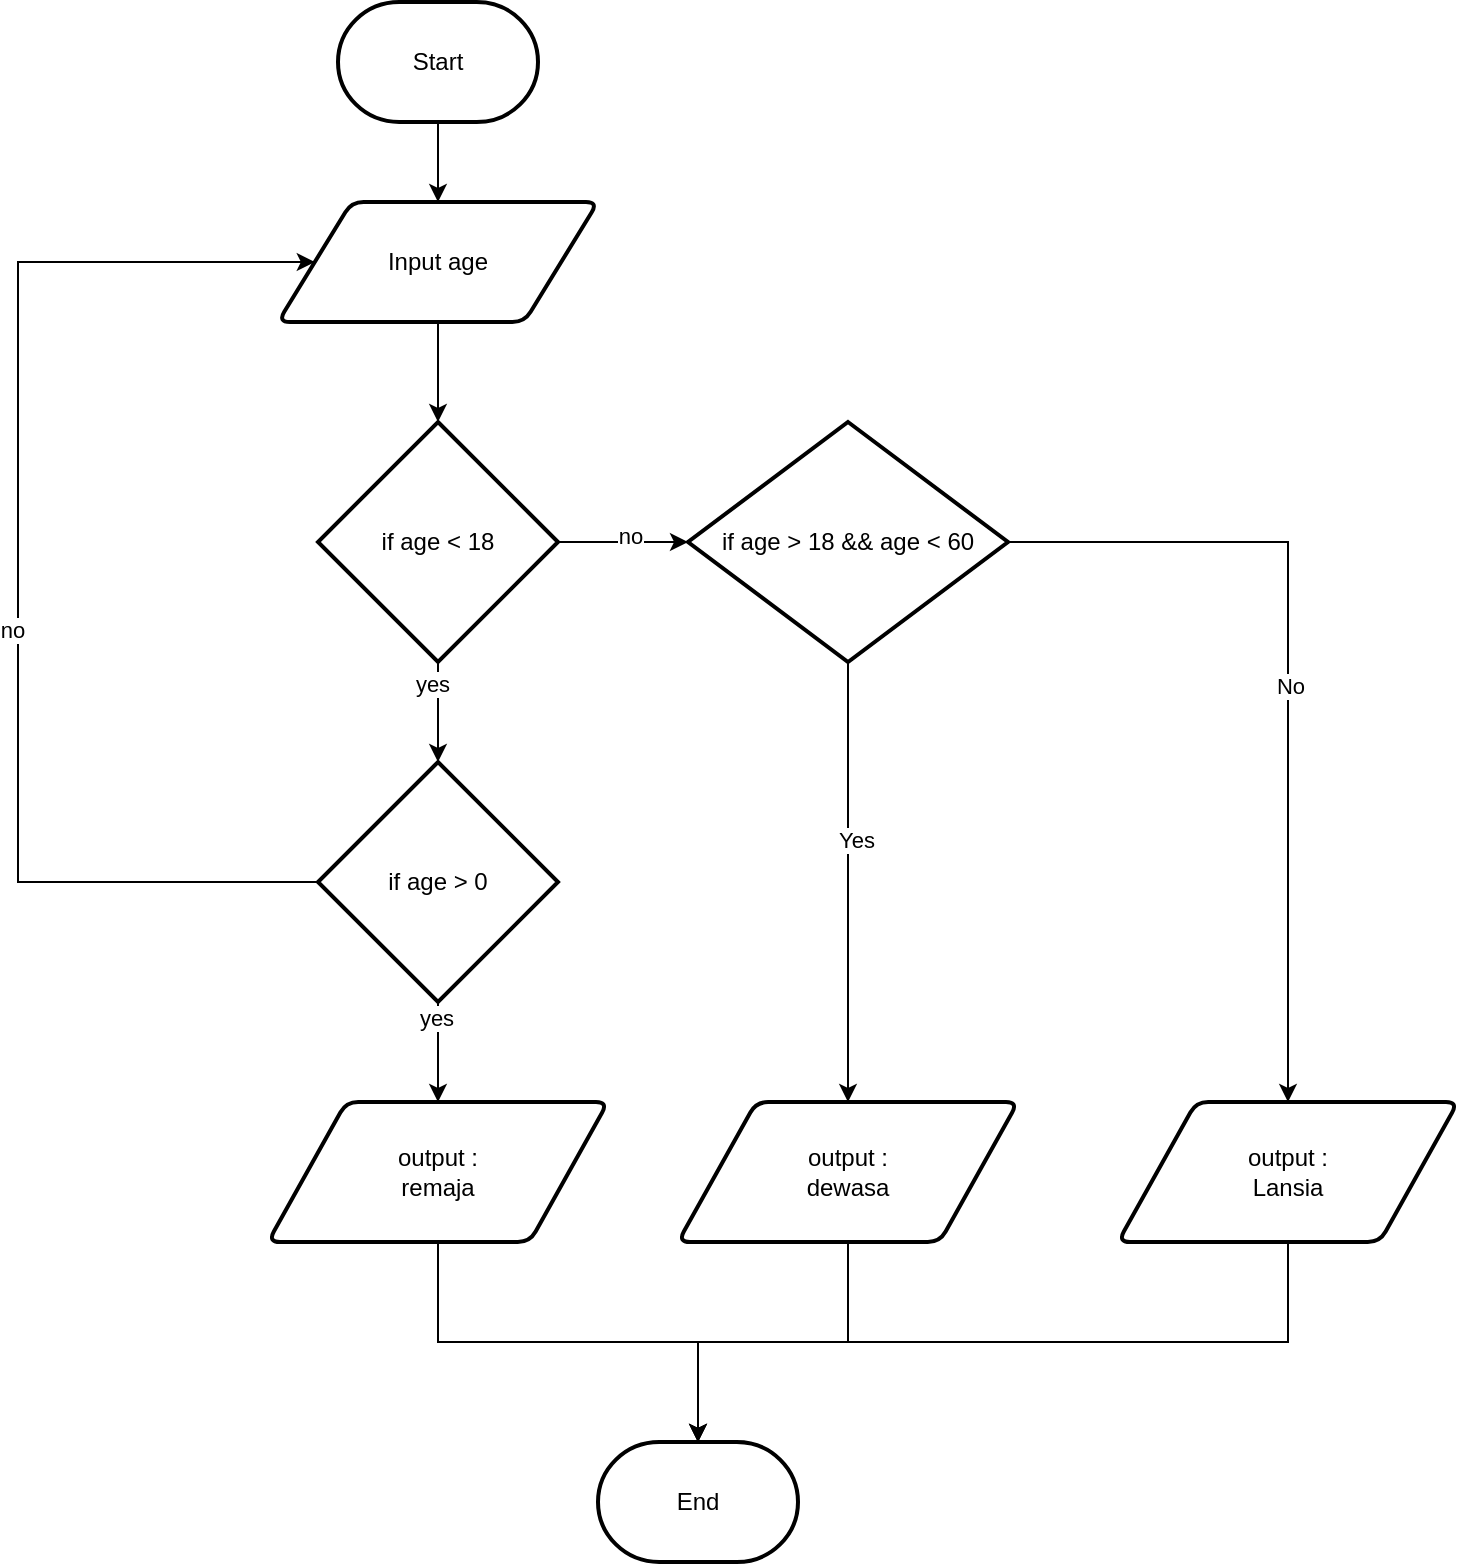 <mxfile version="24.7.14">
  <diagram name="Page-1" id="U8rrbiM0W2LGoaVB6M3a">
    <mxGraphModel dx="2575" dy="1200" grid="1" gridSize="10" guides="1" tooltips="1" connect="1" arrows="1" fold="1" page="1" pageScale="1" pageWidth="850" pageHeight="1100" math="0" shadow="0">
      <root>
        <mxCell id="0" />
        <mxCell id="1" parent="0" />
        <mxCell id="DOCjjLOeVFkWmdDu9p-t-5" style="edgeStyle=orthogonalEdgeStyle;rounded=0;orthogonalLoop=1;jettySize=auto;html=1;exitX=0.5;exitY=1;exitDx=0;exitDy=0;exitPerimeter=0;entryX=0.5;entryY=0;entryDx=0;entryDy=0;" edge="1" parent="1" source="DOCjjLOeVFkWmdDu9p-t-3" target="DOCjjLOeVFkWmdDu9p-t-4">
          <mxGeometry relative="1" as="geometry" />
        </mxCell>
        <mxCell id="DOCjjLOeVFkWmdDu9p-t-3" value="Start" style="strokeWidth=2;html=1;shape=mxgraph.flowchart.terminator;whiteSpace=wrap;" vertex="1" parent="1">
          <mxGeometry x="190" y="50" width="100" height="60" as="geometry" />
        </mxCell>
        <mxCell id="DOCjjLOeVFkWmdDu9p-t-7" style="edgeStyle=orthogonalEdgeStyle;rounded=0;orthogonalLoop=1;jettySize=auto;html=1;exitX=0.5;exitY=1;exitDx=0;exitDy=0;" edge="1" parent="1" source="DOCjjLOeVFkWmdDu9p-t-4" target="DOCjjLOeVFkWmdDu9p-t-6">
          <mxGeometry relative="1" as="geometry" />
        </mxCell>
        <mxCell id="DOCjjLOeVFkWmdDu9p-t-4" value="Input age" style="shape=parallelogram;html=1;strokeWidth=2;perimeter=parallelogramPerimeter;whiteSpace=wrap;rounded=1;arcSize=12;size=0.23;" vertex="1" parent="1">
          <mxGeometry x="160" y="150" width="160" height="60" as="geometry" />
        </mxCell>
        <mxCell id="DOCjjLOeVFkWmdDu9p-t-12" value="" style="edgeStyle=orthogonalEdgeStyle;rounded=0;orthogonalLoop=1;jettySize=auto;html=1;" edge="1" parent="1" source="DOCjjLOeVFkWmdDu9p-t-6" target="DOCjjLOeVFkWmdDu9p-t-9">
          <mxGeometry relative="1" as="geometry" />
        </mxCell>
        <mxCell id="DOCjjLOeVFkWmdDu9p-t-17" value="yes" style="edgeLabel;html=1;align=center;verticalAlign=middle;resizable=0;points=[];" vertex="1" connectable="0" parent="DOCjjLOeVFkWmdDu9p-t-12">
          <mxGeometry x="-0.56" y="-3" relative="1" as="geometry">
            <mxPoint as="offset" />
          </mxGeometry>
        </mxCell>
        <mxCell id="DOCjjLOeVFkWmdDu9p-t-19" value="" style="edgeStyle=orthogonalEdgeStyle;rounded=0;orthogonalLoop=1;jettySize=auto;html=1;" edge="1" parent="1" source="DOCjjLOeVFkWmdDu9p-t-6" target="DOCjjLOeVFkWmdDu9p-t-18">
          <mxGeometry relative="1" as="geometry" />
        </mxCell>
        <mxCell id="DOCjjLOeVFkWmdDu9p-t-20" value="no" style="edgeLabel;html=1;align=center;verticalAlign=middle;resizable=0;points=[];" vertex="1" connectable="0" parent="DOCjjLOeVFkWmdDu9p-t-19">
          <mxGeometry x="0.1" y="3" relative="1" as="geometry">
            <mxPoint as="offset" />
          </mxGeometry>
        </mxCell>
        <mxCell id="DOCjjLOeVFkWmdDu9p-t-6" value="if age &amp;lt; 18" style="strokeWidth=2;html=1;shape=mxgraph.flowchart.decision;whiteSpace=wrap;" vertex="1" parent="1">
          <mxGeometry x="180" y="260" width="120" height="120" as="geometry" />
        </mxCell>
        <mxCell id="DOCjjLOeVFkWmdDu9p-t-22" value="" style="edgeStyle=orthogonalEdgeStyle;rounded=0;orthogonalLoop=1;jettySize=auto;html=1;" edge="1" parent="1" source="DOCjjLOeVFkWmdDu9p-t-8" target="DOCjjLOeVFkWmdDu9p-t-21">
          <mxGeometry relative="1" as="geometry" />
        </mxCell>
        <mxCell id="DOCjjLOeVFkWmdDu9p-t-8" value="output :&lt;div&gt;remaja&lt;/div&gt;" style="shape=parallelogram;html=1;strokeWidth=2;perimeter=parallelogramPerimeter;whiteSpace=wrap;rounded=1;arcSize=12;size=0.23;" vertex="1" parent="1">
          <mxGeometry x="155" y="600" width="170" height="70" as="geometry" />
        </mxCell>
        <mxCell id="DOCjjLOeVFkWmdDu9p-t-10" style="edgeStyle=orthogonalEdgeStyle;rounded=0;orthogonalLoop=1;jettySize=auto;html=1;entryX=0;entryY=0.5;entryDx=0;entryDy=0;exitX=0;exitY=0.5;exitDx=0;exitDy=0;exitPerimeter=0;" edge="1" parent="1" source="DOCjjLOeVFkWmdDu9p-t-9" target="DOCjjLOeVFkWmdDu9p-t-4">
          <mxGeometry relative="1" as="geometry">
            <Array as="points">
              <mxPoint x="30" y="490" />
              <mxPoint x="30" y="180" />
            </Array>
          </mxGeometry>
        </mxCell>
        <mxCell id="DOCjjLOeVFkWmdDu9p-t-14" value="no" style="edgeLabel;html=1;align=center;verticalAlign=middle;resizable=0;points=[];" vertex="1" connectable="0" parent="DOCjjLOeVFkWmdDu9p-t-10">
          <mxGeometry x="-0.093" y="3" relative="1" as="geometry">
            <mxPoint as="offset" />
          </mxGeometry>
        </mxCell>
        <mxCell id="DOCjjLOeVFkWmdDu9p-t-15" value="" style="edgeStyle=orthogonalEdgeStyle;rounded=0;orthogonalLoop=1;jettySize=auto;html=1;" edge="1" parent="1" source="DOCjjLOeVFkWmdDu9p-t-9" target="DOCjjLOeVFkWmdDu9p-t-8">
          <mxGeometry relative="1" as="geometry" />
        </mxCell>
        <mxCell id="DOCjjLOeVFkWmdDu9p-t-16" value="yes" style="edgeLabel;html=1;align=center;verticalAlign=middle;resizable=0;points=[];" vertex="1" connectable="0" parent="DOCjjLOeVFkWmdDu9p-t-15">
          <mxGeometry x="-0.68" y="-1" relative="1" as="geometry">
            <mxPoint as="offset" />
          </mxGeometry>
        </mxCell>
        <mxCell id="DOCjjLOeVFkWmdDu9p-t-9" value="if age &amp;gt; 0" style="strokeWidth=2;html=1;shape=mxgraph.flowchart.decision;whiteSpace=wrap;" vertex="1" parent="1">
          <mxGeometry x="180" y="430" width="120" height="120" as="geometry" />
        </mxCell>
        <mxCell id="DOCjjLOeVFkWmdDu9p-t-27" style="edgeStyle=orthogonalEdgeStyle;rounded=0;orthogonalLoop=1;jettySize=auto;html=1;" edge="1" parent="1" source="DOCjjLOeVFkWmdDu9p-t-18" target="DOCjjLOeVFkWmdDu9p-t-25">
          <mxGeometry relative="1" as="geometry" />
        </mxCell>
        <mxCell id="DOCjjLOeVFkWmdDu9p-t-29" value="Yes" style="edgeLabel;html=1;align=center;verticalAlign=middle;resizable=0;points=[];" vertex="1" connectable="0" parent="DOCjjLOeVFkWmdDu9p-t-27">
          <mxGeometry x="-0.193" y="4" relative="1" as="geometry">
            <mxPoint as="offset" />
          </mxGeometry>
        </mxCell>
        <mxCell id="DOCjjLOeVFkWmdDu9p-t-28" style="edgeStyle=orthogonalEdgeStyle;rounded=0;orthogonalLoop=1;jettySize=auto;html=1;" edge="1" parent="1" source="DOCjjLOeVFkWmdDu9p-t-18" target="DOCjjLOeVFkWmdDu9p-t-26">
          <mxGeometry relative="1" as="geometry" />
        </mxCell>
        <mxCell id="DOCjjLOeVFkWmdDu9p-t-30" value="No" style="edgeLabel;html=1;align=center;verticalAlign=middle;resizable=0;points=[];" vertex="1" connectable="0" parent="DOCjjLOeVFkWmdDu9p-t-28">
          <mxGeometry x="0.006" y="1" relative="1" as="geometry">
            <mxPoint as="offset" />
          </mxGeometry>
        </mxCell>
        <mxCell id="DOCjjLOeVFkWmdDu9p-t-18" value="if age &amp;gt; 18 &amp;amp;&amp;amp; age &amp;lt; 60" style="strokeWidth=2;html=1;shape=mxgraph.flowchart.decision;whiteSpace=wrap;" vertex="1" parent="1">
          <mxGeometry x="365" y="260" width="160" height="120" as="geometry" />
        </mxCell>
        <mxCell id="DOCjjLOeVFkWmdDu9p-t-21" value="End" style="strokeWidth=2;html=1;shape=mxgraph.flowchart.terminator;whiteSpace=wrap;" vertex="1" parent="1">
          <mxGeometry x="320" y="770" width="100" height="60" as="geometry" />
        </mxCell>
        <mxCell id="DOCjjLOeVFkWmdDu9p-t-31" style="edgeStyle=orthogonalEdgeStyle;rounded=0;orthogonalLoop=1;jettySize=auto;html=1;" edge="1" parent="1" source="DOCjjLOeVFkWmdDu9p-t-25" target="DOCjjLOeVFkWmdDu9p-t-21">
          <mxGeometry relative="1" as="geometry" />
        </mxCell>
        <mxCell id="DOCjjLOeVFkWmdDu9p-t-25" value="output :&lt;div&gt;dewasa&lt;/div&gt;" style="shape=parallelogram;html=1;strokeWidth=2;perimeter=parallelogramPerimeter;whiteSpace=wrap;rounded=1;arcSize=12;size=0.23;" vertex="1" parent="1">
          <mxGeometry x="360" y="600" width="170" height="70" as="geometry" />
        </mxCell>
        <mxCell id="DOCjjLOeVFkWmdDu9p-t-26" value="output :&lt;div&gt;Lansia&lt;/div&gt;" style="shape=parallelogram;html=1;strokeWidth=2;perimeter=parallelogramPerimeter;whiteSpace=wrap;rounded=1;arcSize=12;size=0.23;" vertex="1" parent="1">
          <mxGeometry x="580" y="600" width="170" height="70" as="geometry" />
        </mxCell>
        <mxCell id="DOCjjLOeVFkWmdDu9p-t-32" style="edgeStyle=orthogonalEdgeStyle;rounded=0;orthogonalLoop=1;jettySize=auto;html=1;entryX=0.5;entryY=0;entryDx=0;entryDy=0;entryPerimeter=0;" edge="1" parent="1" source="DOCjjLOeVFkWmdDu9p-t-26" target="DOCjjLOeVFkWmdDu9p-t-21">
          <mxGeometry relative="1" as="geometry">
            <Array as="points">
              <mxPoint x="665" y="720" />
              <mxPoint x="370" y="720" />
            </Array>
          </mxGeometry>
        </mxCell>
      </root>
    </mxGraphModel>
  </diagram>
</mxfile>
